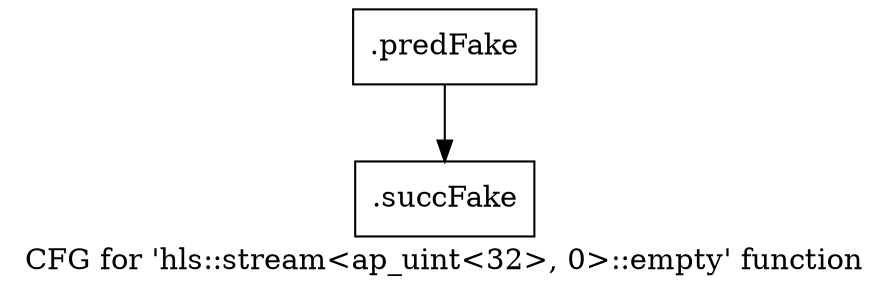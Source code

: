digraph "CFG for 'hls::stream\<ap_uint\<32\>, 0\>::empty' function" {
	label="CFG for 'hls::stream\<ap_uint\<32\>, 0\>::empty' function";

	Node0x5a5a4a0 [shape=record,filename="",linenumber="",label="{.predFake}"];
	Node0x5a5a4a0 -> Node0x60ed670[ callList="" memoryops="" filename="/mnt/xilinx/Vitis_HLS/2021.2/include/hls_stream_thread_unsafe.h" execusionnum="2"];
	Node0x60ed670 [shape=record,filename="/mnt/xilinx/Vitis_HLS/2021.2/include/hls_stream_thread_unsafe.h",linenumber="351",label="{.succFake}"];
}

